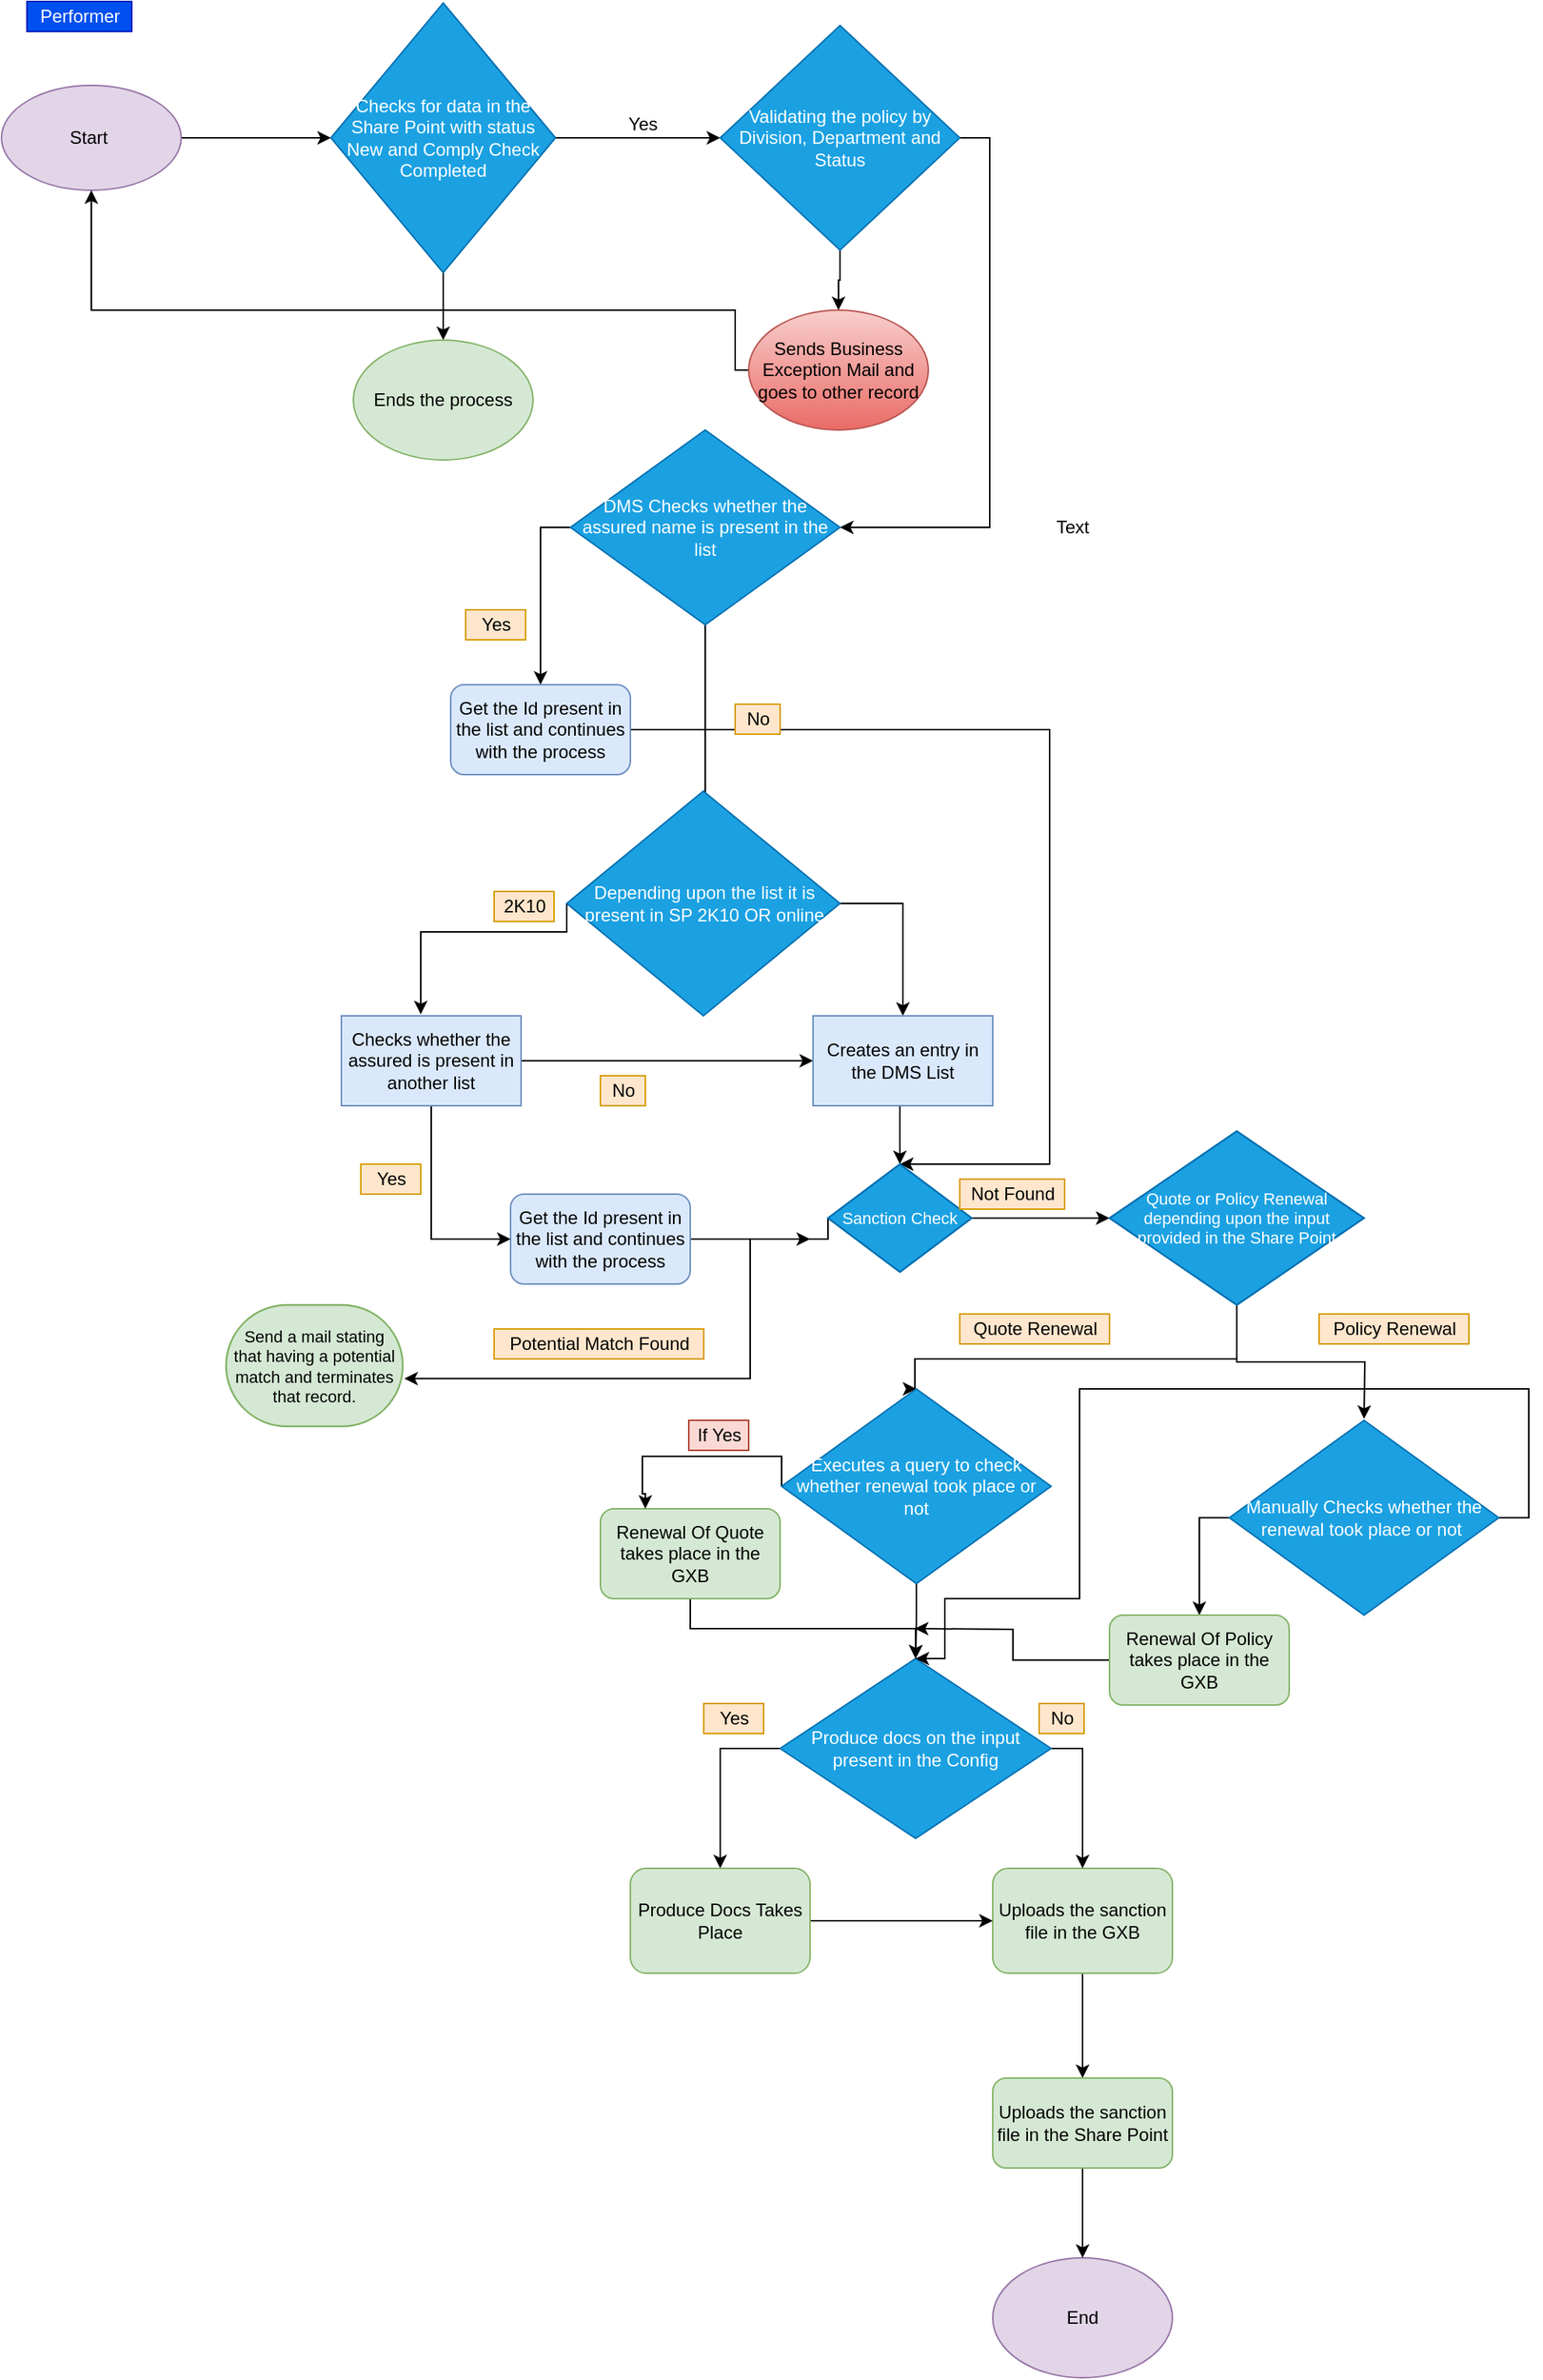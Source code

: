 <mxfile version="13.7.3" type="device"><diagram id="DyR119ntr2SWafyz-gfz" name="Page-1"><mxGraphModel dx="868" dy="482" grid="1" gridSize="10" guides="1" tooltips="1" connect="1" arrows="1" fold="1" page="1" pageScale="1" pageWidth="850" pageHeight="1100" math="0" shadow="0"><root><mxCell id="0"/><mxCell id="1" parent="0"/><mxCell id="ld8mc6fQCgN0FZEm0isu-5" style="edgeStyle=orthogonalEdgeStyle;rounded=0;orthogonalLoop=1;jettySize=auto;html=1;exitX=1;exitY=0.5;exitDx=0;exitDy=0;entryX=0;entryY=0.5;entryDx=0;entryDy=0;" parent="1" source="ld8mc6fQCgN0FZEm0isu-1" target="ld8mc6fQCgN0FZEm0isu-4" edge="1"><mxGeometry relative="1" as="geometry"/></mxCell><mxCell id="ld8mc6fQCgN0FZEm0isu-1" value="Start&amp;nbsp;" style="ellipse;whiteSpace=wrap;html=1;fillColor=#e1d5e7;strokeColor=#9673a6;" parent="1" vertex="1"><mxGeometry x="10" y="100" width="120" height="70" as="geometry"/></mxCell><mxCell id="ld8mc6fQCgN0FZEm0isu-3" value="Performer" style="text;html=1;align=center;verticalAlign=middle;resizable=0;points=[];autosize=1;fillColor=#0050ef;strokeColor=#001DBC;fontColor=#ffffff;" parent="1" vertex="1"><mxGeometry x="27" y="44" width="70" height="20" as="geometry"/></mxCell><mxCell id="ld8mc6fQCgN0FZEm0isu-9" style="edgeStyle=orthogonalEdgeStyle;rounded=0;orthogonalLoop=1;jettySize=auto;html=1;exitX=1;exitY=0.5;exitDx=0;exitDy=0;" parent="1" source="ld8mc6fQCgN0FZEm0isu-4" target="ld8mc6fQCgN0FZEm0isu-8" edge="1"><mxGeometry relative="1" as="geometry"/></mxCell><mxCell id="ld8mc6fQCgN0FZEm0isu-12" style="edgeStyle=orthogonalEdgeStyle;rounded=0;orthogonalLoop=1;jettySize=auto;html=1;exitX=0.5;exitY=1;exitDx=0;exitDy=0;" parent="1" source="ld8mc6fQCgN0FZEm0isu-4" target="ld8mc6fQCgN0FZEm0isu-11" edge="1"><mxGeometry relative="1" as="geometry"/></mxCell><mxCell id="ld8mc6fQCgN0FZEm0isu-4" value="Checks for data in the Share Point with status New and Comply Check Completed" style="rhombus;whiteSpace=wrap;html=1;fillColor=#1ba1e2;strokeColor=#006EAF;fontColor=#ffffff;" parent="1" vertex="1"><mxGeometry x="230" y="45" width="150" height="180" as="geometry"/></mxCell><mxCell id="ld8mc6fQCgN0FZEm0isu-14" style="edgeStyle=orthogonalEdgeStyle;rounded=0;orthogonalLoop=1;jettySize=auto;html=1;exitX=0.5;exitY=1;exitDx=0;exitDy=0;" parent="1" source="ld8mc6fQCgN0FZEm0isu-8" target="ld8mc6fQCgN0FZEm0isu-13" edge="1"><mxGeometry relative="1" as="geometry"/></mxCell><mxCell id="ld8mc6fQCgN0FZEm0isu-17" style="edgeStyle=orthogonalEdgeStyle;rounded=0;orthogonalLoop=1;jettySize=auto;html=1;exitX=1;exitY=0.5;exitDx=0;exitDy=0;entryX=1;entryY=0.5;entryDx=0;entryDy=0;" parent="1" source="ld8mc6fQCgN0FZEm0isu-8" target="ld8mc6fQCgN0FZEm0isu-16" edge="1"><mxGeometry relative="1" as="geometry"><mxPoint x="690" y="440" as="targetPoint"/></mxGeometry></mxCell><mxCell id="ld8mc6fQCgN0FZEm0isu-8" value="Validating the policy by Division, Department and Status" style="rhombus;whiteSpace=wrap;html=1;fillColor=#1ba1e2;strokeColor=#006EAF;fontColor=#ffffff;" parent="1" vertex="1"><mxGeometry x="490" y="60" width="160" height="150" as="geometry"/></mxCell><mxCell id="ld8mc6fQCgN0FZEm0isu-10" value="Yes" style="text;html=1;align=center;verticalAlign=middle;resizable=0;points=[];autosize=1;" parent="1" vertex="1"><mxGeometry x="418" y="116" width="40" height="20" as="geometry"/></mxCell><mxCell id="ld8mc6fQCgN0FZEm0isu-11" value="Ends the process" style="ellipse;whiteSpace=wrap;html=1;fillColor=#d5e8d4;strokeColor=#82b366;" parent="1" vertex="1"><mxGeometry x="245" y="270" width="120" height="80" as="geometry"/></mxCell><mxCell id="ld8mc6fQCgN0FZEm0isu-77" style="edgeStyle=orthogonalEdgeStyle;rounded=0;orthogonalLoop=1;jettySize=auto;html=1;exitX=0;exitY=0.5;exitDx=0;exitDy=0;entryX=0.5;entryY=1;entryDx=0;entryDy=0;" parent="1" source="ld8mc6fQCgN0FZEm0isu-13" target="ld8mc6fQCgN0FZEm0isu-1" edge="1"><mxGeometry relative="1" as="geometry"><mxPoint x="380" y="350" as="targetPoint"/><Array as="points"><mxPoint x="500" y="290"/><mxPoint x="500" y="250"/><mxPoint x="70" y="250"/></Array></mxGeometry></mxCell><mxCell id="ld8mc6fQCgN0FZEm0isu-13" value="Sends Business Exception Mail and goes to other record" style="ellipse;whiteSpace=wrap;html=1;fillColor=#f8cecc;strokeColor=#b85450;gradientColor=#ea6b66;" parent="1" vertex="1"><mxGeometry x="509" y="250" width="120" height="80" as="geometry"/></mxCell><mxCell id="ld8mc6fQCgN0FZEm0isu-18" style="edgeStyle=orthogonalEdgeStyle;rounded=0;orthogonalLoop=1;jettySize=auto;html=1;exitX=0;exitY=0.5;exitDx=0;exitDy=0;" parent="1" source="ld8mc6fQCgN0FZEm0isu-16" edge="1"><mxGeometry relative="1" as="geometry"><mxPoint x="370" y="500" as="targetPoint"/></mxGeometry></mxCell><mxCell id="ld8mc6fQCgN0FZEm0isu-21" style="edgeStyle=orthogonalEdgeStyle;rounded=0;orthogonalLoop=1;jettySize=auto;html=1;exitX=0.5;exitY=1;exitDx=0;exitDy=0;" parent="1" source="ld8mc6fQCgN0FZEm0isu-16" edge="1"><mxGeometry relative="1" as="geometry"><mxPoint x="480" y="590" as="targetPoint"/></mxGeometry></mxCell><mxCell id="ld8mc6fQCgN0FZEm0isu-16" value="DMS Checks whether the assured name is present in the list" style="rhombus;whiteSpace=wrap;html=1;fillColor=#1ba1e2;strokeColor=#006EAF;fontColor=#ffffff;" parent="1" vertex="1"><mxGeometry x="390" y="330" width="180" height="130" as="geometry"/></mxCell><mxCell id="ld8mc6fQCgN0FZEm0isu-19" value="Yes" style="text;html=1;align=center;verticalAlign=middle;resizable=0;points=[];autosize=1;fillColor=#ffe6cc;strokeColor=#d79b00;" parent="1" vertex="1"><mxGeometry x="320" y="450" width="40" height="20" as="geometry"/></mxCell><mxCell id="ld8mc6fQCgN0FZEm0isu-78" style="edgeStyle=orthogonalEdgeStyle;rounded=0;orthogonalLoop=1;jettySize=auto;html=1;entryX=0.5;entryY=0;entryDx=0;entryDy=0;" parent="1" source="ld8mc6fQCgN0FZEm0isu-20" target="ld8mc6fQCgN0FZEm0isu-44" edge="1"><mxGeometry relative="1" as="geometry"><mxPoint x="690" y="800" as="targetPoint"/><Array as="points"><mxPoint x="710" y="530"/><mxPoint x="710" y="820"/></Array></mxGeometry></mxCell><mxCell id="ld8mc6fQCgN0FZEm0isu-20" value="Get the Id present in the list and continues with the process" style="rounded=1;whiteSpace=wrap;html=1;fillColor=#dae8fc;strokeColor=#6c8ebf;" parent="1" vertex="1"><mxGeometry x="310" y="500" width="120" height="60" as="geometry"/></mxCell><mxCell id="ld8mc6fQCgN0FZEm0isu-22" value="No" style="text;html=1;align=center;verticalAlign=middle;resizable=0;points=[];autosize=1;fillColor=#ffe6cc;strokeColor=#d79b00;" parent="1" vertex="1"><mxGeometry x="500" y="513" width="30" height="20" as="geometry"/></mxCell><mxCell id="ld8mc6fQCgN0FZEm0isu-35" style="edgeStyle=orthogonalEdgeStyle;rounded=0;orthogonalLoop=1;jettySize=auto;html=1;exitX=0;exitY=0.5;exitDx=0;exitDy=0;" parent="1" source="ld8mc6fQCgN0FZEm0isu-23" edge="1"><mxGeometry relative="1" as="geometry"><mxPoint x="290" y="720" as="targetPoint"/><Array as="points"><mxPoint x="290" y="665"/><mxPoint x="290" y="720"/></Array></mxGeometry></mxCell><mxCell id="ld8mc6fQCgN0FZEm0isu-40" style="edgeStyle=orthogonalEdgeStyle;rounded=0;orthogonalLoop=1;jettySize=auto;html=1;exitX=1;exitY=0.5;exitDx=0;exitDy=0;entryX=0.5;entryY=0;entryDx=0;entryDy=0;" parent="1" source="ld8mc6fQCgN0FZEm0isu-23" target="ld8mc6fQCgN0FZEm0isu-39" edge="1"><mxGeometry relative="1" as="geometry"/></mxCell><mxCell id="ld8mc6fQCgN0FZEm0isu-23" value="Depending upon the list it is present in SP 2K10 OR online" style="rhombus;whiteSpace=wrap;html=1;fillColor=#1ba1e2;strokeColor=#006EAF;fontColor=#ffffff;" parent="1" vertex="1"><mxGeometry x="387.5" y="571" width="182.5" height="150" as="geometry"/></mxCell><mxCell id="ld8mc6fQCgN0FZEm0isu-97" style="edgeStyle=orthogonalEdgeStyle;rounded=0;orthogonalLoop=1;jettySize=auto;html=1;exitX=1;exitY=0.5;exitDx=0;exitDy=0;" parent="1" source="ld8mc6fQCgN0FZEm0isu-26" edge="1"><mxGeometry relative="1" as="geometry"><mxPoint x="550" y="870" as="targetPoint"/></mxGeometry></mxCell><mxCell id="ld8mc6fQCgN0FZEm0isu-26" value="Get the Id present in the list and continues with the process" style="rounded=1;whiteSpace=wrap;html=1;fillColor=#dae8fc;strokeColor=#6c8ebf;" parent="1" vertex="1"><mxGeometry x="350" y="840" width="120" height="60" as="geometry"/></mxCell><mxCell id="ld8mc6fQCgN0FZEm0isu-30" value="2K10" style="text;html=1;align=center;verticalAlign=middle;resizable=0;points=[];autosize=1;fillColor=#ffe6cc;strokeColor=#d79b00;" parent="1" vertex="1"><mxGeometry x="339" y="638" width="40" height="20" as="geometry"/></mxCell><mxCell id="ld8mc6fQCgN0FZEm0isu-36" style="edgeStyle=orthogonalEdgeStyle;rounded=0;orthogonalLoop=1;jettySize=auto;html=1;entryX=0;entryY=0.5;entryDx=0;entryDy=0;" parent="1" source="ld8mc6fQCgN0FZEm0isu-31" target="ld8mc6fQCgN0FZEm0isu-26" edge="1"><mxGeometry relative="1" as="geometry"/></mxCell><mxCell id="ld8mc6fQCgN0FZEm0isu-41" style="edgeStyle=orthogonalEdgeStyle;rounded=0;orthogonalLoop=1;jettySize=auto;html=1;" parent="1" source="ld8mc6fQCgN0FZEm0isu-31" target="ld8mc6fQCgN0FZEm0isu-39" edge="1"><mxGeometry relative="1" as="geometry"/></mxCell><mxCell id="ld8mc6fQCgN0FZEm0isu-31" value="Checks whether the assured is present in another list" style="rounded=0;whiteSpace=wrap;html=1;fillColor=#dae8fc;strokeColor=#6c8ebf;" parent="1" vertex="1"><mxGeometry x="237" y="721" width="120" height="60" as="geometry"/></mxCell><mxCell id="ld8mc6fQCgN0FZEm0isu-37" value="Yes" style="text;html=1;align=center;verticalAlign=middle;resizable=0;points=[];autosize=1;fillColor=#ffe6cc;strokeColor=#d79b00;" parent="1" vertex="1"><mxGeometry x="250" y="820" width="40" height="20" as="geometry"/></mxCell><mxCell id="ld8mc6fQCgN0FZEm0isu-45" style="edgeStyle=orthogonalEdgeStyle;rounded=0;orthogonalLoop=1;jettySize=auto;html=1;exitX=0.5;exitY=1;exitDx=0;exitDy=0;entryX=0.5;entryY=0;entryDx=0;entryDy=0;" parent="1" source="ld8mc6fQCgN0FZEm0isu-39" target="ld8mc6fQCgN0FZEm0isu-44" edge="1"><mxGeometry relative="1" as="geometry"/></mxCell><mxCell id="ld8mc6fQCgN0FZEm0isu-39" value="Creates an entry in the DMS List" style="rounded=0;whiteSpace=wrap;html=1;fillColor=#dae8fc;strokeColor=#6c8ebf;" parent="1" vertex="1"><mxGeometry x="552" y="721" width="120" height="60" as="geometry"/></mxCell><mxCell id="ld8mc6fQCgN0FZEm0isu-42" value="No" style="text;html=1;align=center;verticalAlign=middle;resizable=0;points=[];autosize=1;fillColor=#ffe6cc;strokeColor=#d79b00;" parent="1" vertex="1"><mxGeometry x="410" y="761" width="30" height="20" as="geometry"/></mxCell><mxCell id="ld8mc6fQCgN0FZEm0isu-47" style="edgeStyle=orthogonalEdgeStyle;rounded=0;orthogonalLoop=1;jettySize=auto;html=1;exitX=0;exitY=0.5;exitDx=0;exitDy=0;entryX=1.009;entryY=0.606;entryDx=0;entryDy=0;entryPerimeter=0;" parent="1" source="ld8mc6fQCgN0FZEm0isu-44" target="ld8mc6fQCgN0FZEm0isu-46" edge="1"><mxGeometry relative="1" as="geometry"><Array as="points"><mxPoint x="562" y="870"/><mxPoint x="510" y="870"/><mxPoint x="510" y="963"/></Array></mxGeometry></mxCell><mxCell id="ld8mc6fQCgN0FZEm0isu-50" style="edgeStyle=orthogonalEdgeStyle;rounded=0;orthogonalLoop=1;jettySize=auto;html=1;exitX=1;exitY=0.5;exitDx=0;exitDy=0;entryX=0;entryY=0.5;entryDx=0;entryDy=0;" parent="1" source="ld8mc6fQCgN0FZEm0isu-44" target="ld8mc6fQCgN0FZEm0isu-49" edge="1"><mxGeometry relative="1" as="geometry"/></mxCell><mxCell id="ld8mc6fQCgN0FZEm0isu-44" value="Sanction Check" style="html=1;whiteSpace=wrap;rhombus;fontSize=11;fontColor=#ffffff;spacing=5;strokeOpacity=100;strokeWidth=1.2;fillColor=#1ba1e2;strokeColor=#006EAF;" parent="1" vertex="1"><mxGeometry x="562" y="820" width="96" height="72" as="geometry"/></mxCell><mxCell id="ld8mc6fQCgN0FZEm0isu-46" value="Send a mail stating that having a potential match and terminates that record." style="html=1;whiteSpace=wrap;rounded=1;arcSize=50;fontSize=11;spacing=5;strokeOpacity=100;strokeWidth=1.2;fillColor=#d5e8d4;strokeColor=#82b366;" parent="1" vertex="1"><mxGeometry x="160" y="914" width="118" height="81" as="geometry"/></mxCell><mxCell id="ld8mc6fQCgN0FZEm0isu-48" value="Potential Match Found" style="text;html=1;align=center;verticalAlign=middle;resizable=0;points=[];autosize=1;fillColor=#ffe6cc;strokeColor=#d79b00;" parent="1" vertex="1"><mxGeometry x="339" y="930" width="140" height="20" as="geometry"/></mxCell><mxCell id="ld8mc6fQCgN0FZEm0isu-81" style="edgeStyle=orthogonalEdgeStyle;rounded=0;orthogonalLoop=1;jettySize=auto;html=1;exitX=0.5;exitY=1;exitDx=0;exitDy=0;entryX=0.5;entryY=0;entryDx=0;entryDy=0;" parent="1" source="ld8mc6fQCgN0FZEm0isu-49" target="ld8mc6fQCgN0FZEm0isu-83" edge="1"><mxGeometry relative="1" as="geometry"><mxPoint x="622" y="950" as="targetPoint"/><Array as="points"><mxPoint x="835" y="950"/><mxPoint x="620" y="950"/></Array></mxGeometry></mxCell><mxCell id="ld8mc6fQCgN0FZEm0isu-96" style="edgeStyle=orthogonalEdgeStyle;rounded=0;orthogonalLoop=1;jettySize=auto;html=1;" parent="1" source="ld8mc6fQCgN0FZEm0isu-49" edge="1"><mxGeometry relative="1" as="geometry"><mxPoint x="920" y="990" as="targetPoint"/></mxGeometry></mxCell><mxCell id="ld8mc6fQCgN0FZEm0isu-49" value="Quote or Policy Renewal depending upon the input provided in the Share Point" style="html=1;whiteSpace=wrap;rhombus;fontSize=11;fontColor=#ffffff;spacing=5;strokeOpacity=100;strokeWidth=1.2;fillColor=#1ba1e2;strokeColor=#006EAF;" parent="1" vertex="1"><mxGeometry x="750" y="798" width="170" height="116" as="geometry"/></mxCell><mxCell id="ld8mc6fQCgN0FZEm0isu-51" value="Not Found" style="text;html=1;align=center;verticalAlign=middle;resizable=0;points=[];autosize=1;fillColor=#ffe6cc;strokeColor=#d79b00;" parent="1" vertex="1"><mxGeometry x="650" y="830" width="70" height="20" as="geometry"/></mxCell><mxCell id="ld8mc6fQCgN0FZEm0isu-74" style="edgeStyle=orthogonalEdgeStyle;rounded=0;orthogonalLoop=1;jettySize=auto;html=1;exitX=0.5;exitY=1;exitDx=0;exitDy=0;" parent="1" source="ld8mc6fQCgN0FZEm0isu-58" target="ld8mc6fQCgN0FZEm0isu-71" edge="1"><mxGeometry relative="1" as="geometry"/></mxCell><mxCell id="ld8mc6fQCgN0FZEm0isu-58" value="Uploads the sanction file in the GXB" style="rounded=1;whiteSpace=wrap;html=1;fillColor=#d5e8d4;strokeColor=#82b366;" parent="1" vertex="1"><mxGeometry x="672" y="1290" width="120" height="70" as="geometry"/></mxCell><mxCell id="ld8mc6fQCgN0FZEm0isu-60" value="End" style="ellipse;whiteSpace=wrap;html=1;fillColor=#e1d5e7;strokeColor=#9673a6;" parent="1" vertex="1"><mxGeometry x="672" y="1550" width="120" height="80" as="geometry"/></mxCell><mxCell id="ld8mc6fQCgN0FZEm0isu-66" style="edgeStyle=orthogonalEdgeStyle;rounded=0;orthogonalLoop=1;jettySize=auto;html=1;exitX=0;exitY=0.5;exitDx=0;exitDy=0;" parent="1" source="ld8mc6fQCgN0FZEm0isu-62" target="ld8mc6fQCgN0FZEm0isu-65" edge="1"><mxGeometry relative="1" as="geometry"/></mxCell><mxCell id="ld8mc6fQCgN0FZEm0isu-92" style="edgeStyle=orthogonalEdgeStyle;rounded=0;orthogonalLoop=1;jettySize=auto;html=1;exitX=1;exitY=0.5;exitDx=0;exitDy=0;" parent="1" source="ld8mc6fQCgN0FZEm0isu-62" target="ld8mc6fQCgN0FZEm0isu-58" edge="1"><mxGeometry relative="1" as="geometry"/></mxCell><mxCell id="ld8mc6fQCgN0FZEm0isu-62" value="Produce docs on the input present in the Config" style="rhombus;whiteSpace=wrap;html=1;fillColor=#1ba1e2;strokeColor=#006EAF;fontColor=#ffffff;" parent="1" vertex="1"><mxGeometry x="530" y="1150" width="181" height="120" as="geometry"/></mxCell><mxCell id="ld8mc6fQCgN0FZEm0isu-73" style="edgeStyle=orthogonalEdgeStyle;rounded=0;orthogonalLoop=1;jettySize=auto;html=1;" parent="1" source="ld8mc6fQCgN0FZEm0isu-65" target="ld8mc6fQCgN0FZEm0isu-58" edge="1"><mxGeometry relative="1" as="geometry"/></mxCell><mxCell id="ld8mc6fQCgN0FZEm0isu-65" value="Produce Docs Takes Place" style="rounded=1;whiteSpace=wrap;html=1;fillColor=#d5e8d4;strokeColor=#82b366;" parent="1" vertex="1"><mxGeometry x="430" y="1290" width="120" height="70" as="geometry"/></mxCell><mxCell id="ld8mc6fQCgN0FZEm0isu-68" value="Yes" style="text;html=1;align=center;verticalAlign=middle;resizable=0;points=[];autosize=1;fillColor=#ffe6cc;strokeColor=#d79b00;" parent="1" vertex="1"><mxGeometry x="479" y="1180" width="40" height="20" as="geometry"/></mxCell><mxCell id="ld8mc6fQCgN0FZEm0isu-69" value="No" style="text;html=1;align=center;verticalAlign=middle;resizable=0;points=[];autosize=1;fillColor=#ffe6cc;strokeColor=#d79b00;" parent="1" vertex="1"><mxGeometry x="703" y="1180" width="30" height="20" as="geometry"/></mxCell><mxCell id="ld8mc6fQCgN0FZEm0isu-75" style="edgeStyle=orthogonalEdgeStyle;rounded=0;orthogonalLoop=1;jettySize=auto;html=1;exitX=0.5;exitY=1;exitDx=0;exitDy=0;" parent="1" source="ld8mc6fQCgN0FZEm0isu-71" target="ld8mc6fQCgN0FZEm0isu-60" edge="1"><mxGeometry relative="1" as="geometry"/></mxCell><mxCell id="ld8mc6fQCgN0FZEm0isu-71" value="Uploads the sanction file in the Share Point" style="rounded=1;whiteSpace=wrap;html=1;fillColor=#d5e8d4;strokeColor=#82b366;" parent="1" vertex="1"><mxGeometry x="672" y="1430" width="120" height="60" as="geometry"/></mxCell><mxCell id="ld8mc6fQCgN0FZEm0isu-76" value="Text" style="text;html=1;align=center;verticalAlign=middle;resizable=0;points=[];autosize=1;" parent="1" vertex="1"><mxGeometry x="705" y="385" width="40" height="20" as="geometry"/></mxCell><mxCell id="ld8mc6fQCgN0FZEm0isu-79" value="Quote Renewal" style="text;html=1;align=center;verticalAlign=middle;resizable=0;points=[];autosize=1;fillColor=#ffe6cc;strokeColor=#d79b00;" parent="1" vertex="1"><mxGeometry x="650" y="920" width="100" height="20" as="geometry"/></mxCell><mxCell id="ld8mc6fQCgN0FZEm0isu-90" style="edgeStyle=orthogonalEdgeStyle;rounded=0;orthogonalLoop=1;jettySize=auto;html=1;exitX=0.5;exitY=1;exitDx=0;exitDy=0;" parent="1" source="ld8mc6fQCgN0FZEm0isu-82" target="ld8mc6fQCgN0FZEm0isu-62" edge="1"><mxGeometry relative="1" as="geometry"/></mxCell><mxCell id="ld8mc6fQCgN0FZEm0isu-82" value="Renewal Of Quote takes place in the GXB" style="rounded=1;whiteSpace=wrap;html=1;fillColor=#d5e8d4;strokeColor=#82b366;" parent="1" vertex="1"><mxGeometry x="410" y="1050" width="120" height="60" as="geometry"/></mxCell><mxCell id="ld8mc6fQCgN0FZEm0isu-87" style="edgeStyle=orthogonalEdgeStyle;rounded=0;orthogonalLoop=1;jettySize=auto;html=1;exitX=0;exitY=0.5;exitDx=0;exitDy=0;entryX=0.25;entryY=0;entryDx=0;entryDy=0;" parent="1" source="ld8mc6fQCgN0FZEm0isu-83" target="ld8mc6fQCgN0FZEm0isu-82" edge="1"><mxGeometry relative="1" as="geometry"><Array as="points"><mxPoint x="438" y="1015"/><mxPoint x="438" y="1040"/></Array></mxGeometry></mxCell><mxCell id="ld8mc6fQCgN0FZEm0isu-94" style="edgeStyle=orthogonalEdgeStyle;rounded=0;orthogonalLoop=1;jettySize=auto;html=1;entryX=0.5;entryY=0;entryDx=0;entryDy=0;" parent="1" source="ld8mc6fQCgN0FZEm0isu-83" target="ld8mc6fQCgN0FZEm0isu-62" edge="1"><mxGeometry relative="1" as="geometry"/></mxCell><mxCell id="ld8mc6fQCgN0FZEm0isu-83" value="Executes a query to check whether renewal took place or not" style="rhombus;whiteSpace=wrap;html=1;fillColor=#1ba1e2;strokeColor=#006EAF;fontColor=#ffffff;" parent="1" vertex="1"><mxGeometry x="531" y="970" width="180" height="130" as="geometry"/></mxCell><mxCell id="ld8mc6fQCgN0FZEm0isu-89" value="If Yes" style="text;html=1;align=center;verticalAlign=middle;resizable=0;points=[];autosize=1;fillColor=#fad9d5;strokeColor=#ae4132;" parent="1" vertex="1"><mxGeometry x="469" y="991" width="40" height="20" as="geometry"/></mxCell><mxCell id="ld8mc6fQCgN0FZEm0isu-100" style="edgeStyle=orthogonalEdgeStyle;rounded=0;orthogonalLoop=1;jettySize=auto;html=1;exitX=0;exitY=0.5;exitDx=0;exitDy=0;entryX=0.5;entryY=0;entryDx=0;entryDy=0;" parent="1" source="ld8mc6fQCgN0FZEm0isu-98" target="ld8mc6fQCgN0FZEm0isu-99" edge="1"><mxGeometry relative="1" as="geometry"/></mxCell><mxCell id="ld8mc6fQCgN0FZEm0isu-104" style="edgeStyle=orthogonalEdgeStyle;rounded=0;orthogonalLoop=1;jettySize=auto;html=1;exitX=1;exitY=0.5;exitDx=0;exitDy=0;entryX=0.5;entryY=0;entryDx=0;entryDy=0;" parent="1" source="ld8mc6fQCgN0FZEm0isu-98" target="ld8mc6fQCgN0FZEm0isu-62" edge="1"><mxGeometry relative="1" as="geometry"><Array as="points"><mxPoint x="1030" y="1056"/><mxPoint x="1030" y="970"/><mxPoint x="730" y="970"/><mxPoint x="730" y="1110"/><mxPoint x="640" y="1110"/><mxPoint x="640" y="1150"/></Array></mxGeometry></mxCell><mxCell id="ld8mc6fQCgN0FZEm0isu-98" value="Manually Checks whether the renewal took place or not&amp;nbsp;" style="rhombus;whiteSpace=wrap;html=1;fillColor=#1ba1e2;strokeColor=#006EAF;fontColor=#ffffff;" parent="1" vertex="1"><mxGeometry x="830" y="991" width="180" height="130" as="geometry"/></mxCell><mxCell id="ld8mc6fQCgN0FZEm0isu-101" style="edgeStyle=orthogonalEdgeStyle;rounded=0;orthogonalLoop=1;jettySize=auto;html=1;exitX=0;exitY=0.5;exitDx=0;exitDy=0;" parent="1" source="ld8mc6fQCgN0FZEm0isu-99" edge="1"><mxGeometry relative="1" as="geometry"><mxPoint x="620" y="1130" as="targetPoint"/></mxGeometry></mxCell><mxCell id="ld8mc6fQCgN0FZEm0isu-99" value="Renewal Of Policy takes place in the GXB" style="rounded=1;whiteSpace=wrap;html=1;fillColor=#d5e8d4;strokeColor=#82b366;" parent="1" vertex="1"><mxGeometry x="750" y="1121" width="120" height="60" as="geometry"/></mxCell><mxCell id="ld8mc6fQCgN0FZEm0isu-105" value="Policy Renewal" style="text;html=1;align=center;verticalAlign=middle;resizable=0;points=[];autosize=1;fillColor=#ffe6cc;strokeColor=#d79b00;" parent="1" vertex="1"><mxGeometry x="890" y="920" width="100" height="20" as="geometry"/></mxCell></root></mxGraphModel></diagram></mxfile>